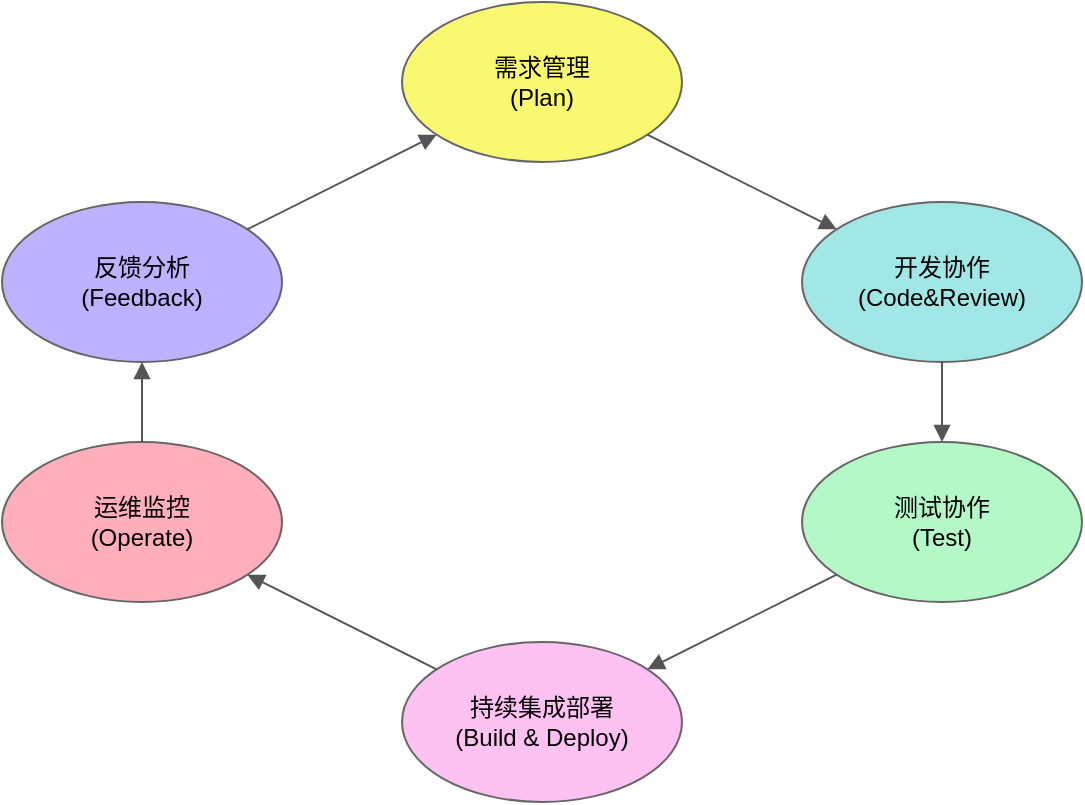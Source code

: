 <mxfile version="26.2.14">
  <diagram name="DevOps闭环流程图" id="wElm012vktGGRz2enD13">
    <mxGraphModel dx="1072" dy="562" grid="1" gridSize="10" guides="1" tooltips="1" connect="1" arrows="1" fold="1" page="1" pageScale="1" pageWidth="827" pageHeight="1169" math="0" shadow="0">
      <root>
        <mxCell id="0" />
        <mxCell id="1" parent="0" />
        <mxCell id="KTAFTQb8Uya4SnJJjSSn-1" value="需求管理&lt;div&gt;(Plan)&lt;/div&gt;" style="ellipse;whiteSpace=wrap;html=1;fillColor=#F9F871;strokeColor=#666;" vertex="1" parent="1">
          <mxGeometry x="270" y="60" width="140" height="80" as="geometry" />
        </mxCell>
        <mxCell id="KTAFTQb8Uya4SnJJjSSn-2" value="开发协作&lt;div&gt;(Code&amp;amp;Review)&lt;/div&gt;" style="ellipse;whiteSpace=wrap;html=1;fillColor=#A0E7E5;strokeColor=#666;" vertex="1" parent="1">
          <mxGeometry x="470" y="160" width="140" height="80" as="geometry" />
        </mxCell>
        <mxCell id="KTAFTQb8Uya4SnJJjSSn-3" value="测试协作&lt;div&gt;(Test)&lt;/div&gt;" style="ellipse;whiteSpace=wrap;html=1;fillColor=#B4F8C8;strokeColor=#666;" vertex="1" parent="1">
          <mxGeometry x="470" y="280" width="140" height="80" as="geometry" />
        </mxCell>
        <mxCell id="KTAFTQb8Uya4SnJJjSSn-4" value="持续集成部署&lt;div&gt;(Build &amp;amp; Deploy)&lt;/div&gt;" style="ellipse;whiteSpace=wrap;html=1;fillColor=#FDC2F2;strokeColor=#666;" vertex="1" parent="1">
          <mxGeometry x="270" y="380" width="140" height="80" as="geometry" />
        </mxCell>
        <mxCell id="KTAFTQb8Uya4SnJJjSSn-5" value="运维监控&lt;div&gt;(Operate)&lt;/div&gt;" style="ellipse;whiteSpace=wrap;html=1;fillColor=#FFAEBC;strokeColor=#666;" vertex="1" parent="1">
          <mxGeometry x="70" y="280" width="140" height="80" as="geometry" />
        </mxCell>
        <mxCell id="KTAFTQb8Uya4SnJJjSSn-6" value="反馈分析&lt;div&gt;(Feedback)&lt;/div&gt;" style="ellipse;whiteSpace=wrap;html=1;fillColor=#BDB2FF;strokeColor=#666;" vertex="1" parent="1">
          <mxGeometry x="70" y="160" width="140" height="80" as="geometry" />
        </mxCell>
        <mxCell id="KTAFTQb8Uya4SnJJjSSn-7" style="endArrow=block;html=1;strokeColor=#555;" edge="1" parent="1" source="KTAFTQb8Uya4SnJJjSSn-1" target="KTAFTQb8Uya4SnJJjSSn-2">
          <mxGeometry relative="1" as="geometry" />
        </mxCell>
        <mxCell id="KTAFTQb8Uya4SnJJjSSn-8" style="endArrow=block;html=1;strokeColor=#555;" edge="1" parent="1" source="KTAFTQb8Uya4SnJJjSSn-2" target="KTAFTQb8Uya4SnJJjSSn-3">
          <mxGeometry relative="1" as="geometry" />
        </mxCell>
        <mxCell id="KTAFTQb8Uya4SnJJjSSn-9" style="endArrow=block;html=1;strokeColor=#555;" edge="1" parent="1" source="KTAFTQb8Uya4SnJJjSSn-3" target="KTAFTQb8Uya4SnJJjSSn-4">
          <mxGeometry relative="1" as="geometry" />
        </mxCell>
        <mxCell id="KTAFTQb8Uya4SnJJjSSn-10" style="endArrow=block;html=1;strokeColor=#555;" edge="1" parent="1" source="KTAFTQb8Uya4SnJJjSSn-4" target="KTAFTQb8Uya4SnJJjSSn-5">
          <mxGeometry relative="1" as="geometry" />
        </mxCell>
        <mxCell id="KTAFTQb8Uya4SnJJjSSn-11" style="endArrow=block;html=1;strokeColor=#555;" edge="1" parent="1" source="KTAFTQb8Uya4SnJJjSSn-5" target="KTAFTQb8Uya4SnJJjSSn-6">
          <mxGeometry relative="1" as="geometry" />
        </mxCell>
        <mxCell id="KTAFTQb8Uya4SnJJjSSn-12" style="endArrow=block;html=1;strokeColor=#555;" edge="1" parent="1" source="KTAFTQb8Uya4SnJJjSSn-6" target="KTAFTQb8Uya4SnJJjSSn-1">
          <mxGeometry relative="1" as="geometry" />
        </mxCell>
      </root>
    </mxGraphModel>
  </diagram>
</mxfile>
